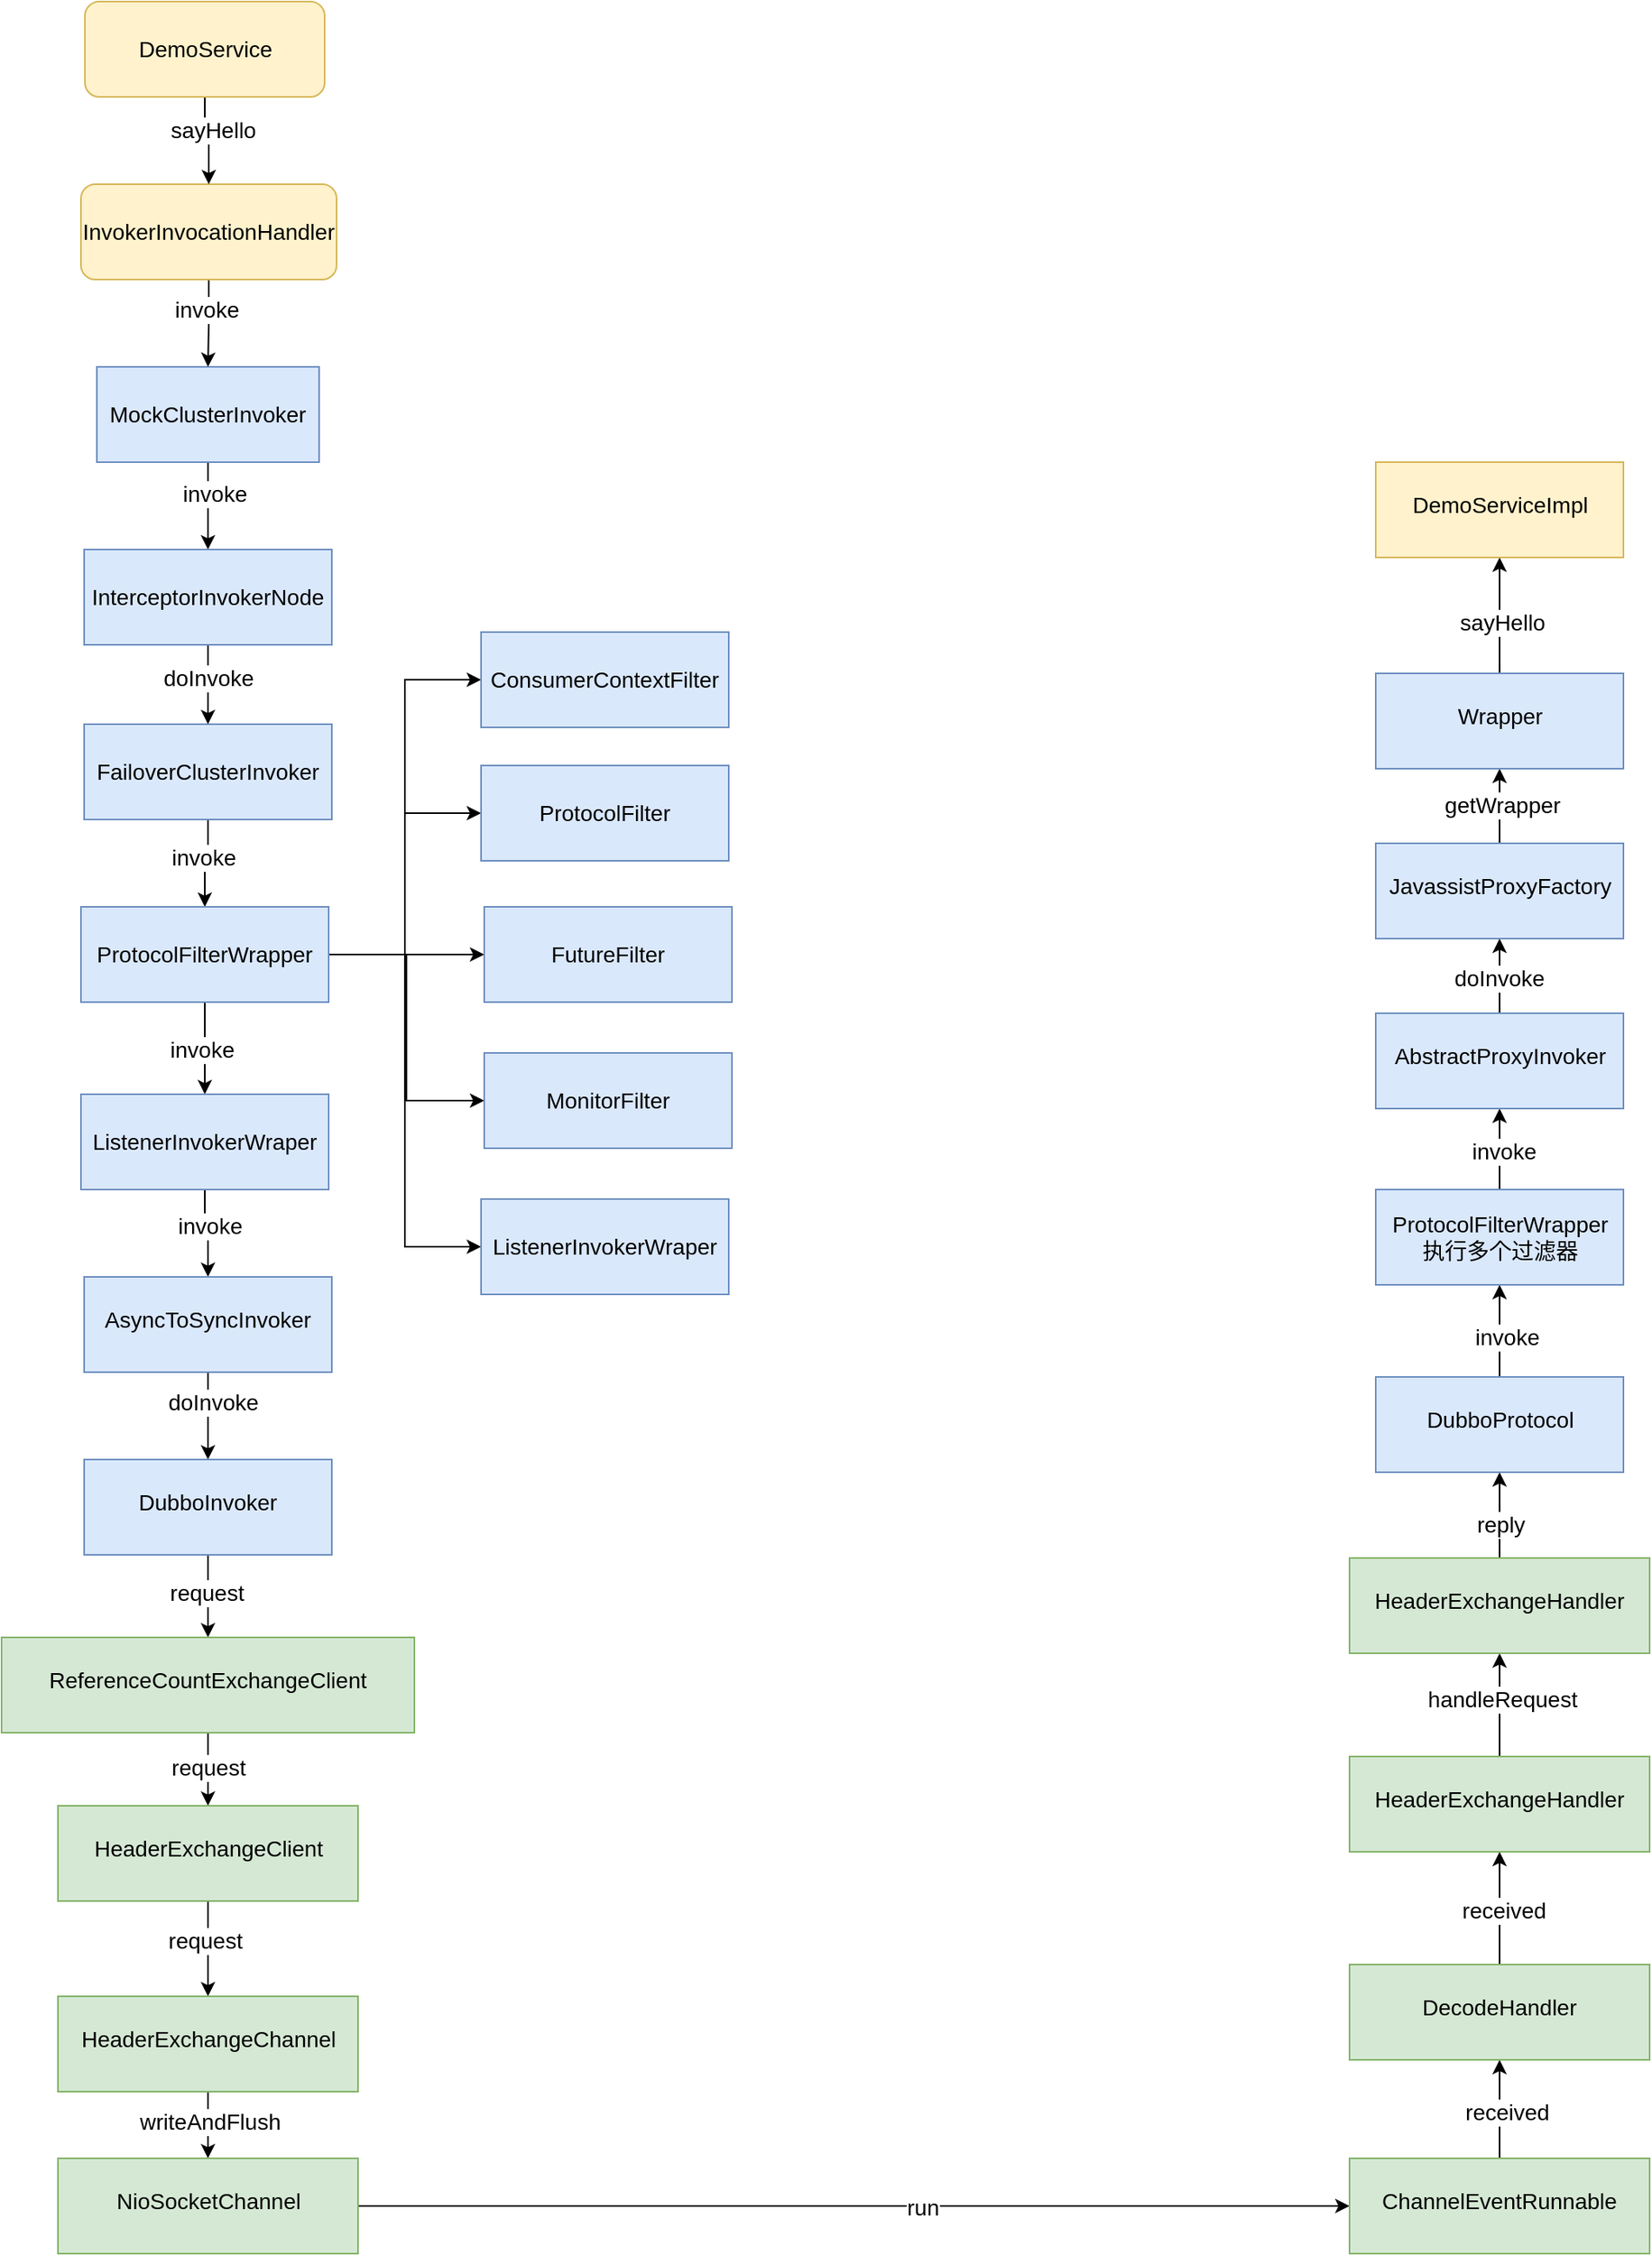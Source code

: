 <mxfile version="19.0.3" type="device"><diagram id="2gIdNk2SivB-Yq5Jhz2y" name="Dubbo服务调用过程"><mxGraphModel dx="1506" dy="2272" grid="0" gridSize="10" guides="1" tooltips="1" connect="1" arrows="1" fold="1" page="0" pageScale="1" pageWidth="827" pageHeight="1169" math="0" shadow="0"><root><mxCell id="0"/><mxCell id="1" parent="0"/><mxCell id="PYYbULy86vjSGj5ckC7J-24" value="" style="edgeStyle=orthogonalEdgeStyle;rounded=0;orthogonalLoop=1;jettySize=auto;html=1;fontSize=14;" parent="1" source="mf_UOGD5NPfMbZQ_kTZz-1" target="PYYbULy86vjSGj5ckC7J-23" edge="1"><mxGeometry relative="1" as="geometry"/></mxCell><mxCell id="PYYbULy86vjSGj5ckC7J-25" value="invoke" style="edgeLabel;html=1;align=center;verticalAlign=middle;resizable=0;points=[];fontSize=14;" parent="PYYbULy86vjSGj5ckC7J-24" vertex="1" connectable="0"><mxGeometry x="-0.27" y="4" relative="1" as="geometry"><mxPoint as="offset"/></mxGeometry></mxCell><mxCell id="mf_UOGD5NPfMbZQ_kTZz-1" value="MockClusterInvoker" style="rounded=0;whiteSpace=wrap;html=1;fillColor=#dae8fc;strokeColor=#6c8ebf;fontSize=14;" parent="1" vertex="1"><mxGeometry x="55" y="-1314" width="140" height="60" as="geometry"/></mxCell><mxCell id="PYYbULy86vjSGj5ckC7J-6" value="" style="edgeStyle=orthogonalEdgeStyle;rounded=0;orthogonalLoop=1;jettySize=auto;html=1;" parent="1" source="PYYbULy86vjSGj5ckC7J-1" target="PYYbULy86vjSGj5ckC7J-2" edge="1"><mxGeometry relative="1" as="geometry"/></mxCell><mxCell id="PYYbULy86vjSGj5ckC7J-28" value="invoke" style="edgeLabel;html=1;align=center;verticalAlign=middle;resizable=0;points=[];fontSize=14;" parent="PYYbULy86vjSGj5ckC7J-6" vertex="1" connectable="0"><mxGeometry x="-0.184" y="-3" relative="1" as="geometry"><mxPoint as="offset"/></mxGeometry></mxCell><mxCell id="PYYbULy86vjSGj5ckC7J-1" value="&lt;div class=&quot;lake-content&quot;&gt;&lt;span class=&quot;ne-text&quot;&gt;FailoverClusterInvoker&lt;/span&gt;&lt;/div&gt;" style="rounded=0;whiteSpace=wrap;html=1;fillColor=#dae8fc;strokeColor=#6c8ebf;fontSize=14;" parent="1" vertex="1"><mxGeometry x="47" y="-1089" width="156" height="60" as="geometry"/></mxCell><mxCell id="PYYbULy86vjSGj5ckC7J-7" value="" style="edgeStyle=orthogonalEdgeStyle;rounded=0;orthogonalLoop=1;jettySize=auto;html=1;" parent="1" source="PYYbULy86vjSGj5ckC7J-2" target="PYYbULy86vjSGj5ckC7J-3" edge="1"><mxGeometry relative="1" as="geometry"/></mxCell><mxCell id="PYYbULy86vjSGj5ckC7J-29" value="invoke" style="edgeLabel;html=1;align=center;verticalAlign=middle;resizable=0;points=[];fontSize=14;" parent="PYYbULy86vjSGj5ckC7J-7" vertex="1" connectable="0"><mxGeometry x="0.038" y="-2" relative="1" as="geometry"><mxPoint as="offset"/></mxGeometry></mxCell><mxCell id="PYYbULy86vjSGj5ckC7J-16" style="edgeStyle=orthogonalEdgeStyle;rounded=0;orthogonalLoop=1;jettySize=auto;html=1;entryX=0;entryY=0.5;entryDx=0;entryDy=0;" parent="1" source="PYYbULy86vjSGj5ckC7J-2" target="PYYbULy86vjSGj5ckC7J-11" edge="1"><mxGeometry relative="1" as="geometry"/></mxCell><mxCell id="PYYbULy86vjSGj5ckC7J-18" style="edgeStyle=orthogonalEdgeStyle;rounded=0;orthogonalLoop=1;jettySize=auto;html=1;entryX=0;entryY=0.5;entryDx=0;entryDy=0;" parent="1" source="PYYbULy86vjSGj5ckC7J-2" target="PYYbULy86vjSGj5ckC7J-13" edge="1"><mxGeometry relative="1" as="geometry"/></mxCell><mxCell id="PYYbULy86vjSGj5ckC7J-20" style="edgeStyle=orthogonalEdgeStyle;rounded=0;orthogonalLoop=1;jettySize=auto;html=1;entryX=0;entryY=0.5;entryDx=0;entryDy=0;" parent="1" source="PYYbULy86vjSGj5ckC7J-2" target="PYYbULy86vjSGj5ckC7J-15" edge="1"><mxGeometry relative="1" as="geometry"/></mxCell><mxCell id="PYYbULy86vjSGj5ckC7J-32" style="edgeStyle=orthogonalEdgeStyle;rounded=0;orthogonalLoop=1;jettySize=auto;html=1;entryX=0;entryY=0.5;entryDx=0;entryDy=0;fontSize=14;" parent="1" source="PYYbULy86vjSGj5ckC7J-2" target="PYYbULy86vjSGj5ckC7J-12" edge="1"><mxGeometry relative="1" as="geometry"/></mxCell><mxCell id="PYYbULy86vjSGj5ckC7J-45" style="edgeStyle=orthogonalEdgeStyle;rounded=0;orthogonalLoop=1;jettySize=auto;html=1;entryX=0;entryY=0.5;entryDx=0;entryDy=0;fontSize=14;" parent="1" source="PYYbULy86vjSGj5ckC7J-2" target="PYYbULy86vjSGj5ckC7J-14" edge="1"><mxGeometry relative="1" as="geometry"/></mxCell><mxCell id="PYYbULy86vjSGj5ckC7J-2" value="&lt;div class=&quot;lake-content&quot;&gt;&lt;div class=&quot;lake-content&quot;&gt;&lt;span class=&quot;ne-text&quot;&gt;ProtocolFilterWrapper&lt;/span&gt;&lt;/div&gt;&lt;/div&gt;" style="rounded=0;whiteSpace=wrap;html=1;fillColor=#dae8fc;strokeColor=#6c8ebf;fontSize=14;" parent="1" vertex="1"><mxGeometry x="45" y="-974" width="156" height="60" as="geometry"/></mxCell><mxCell id="PYYbULy86vjSGj5ckC7J-8" value="" style="edgeStyle=orthogonalEdgeStyle;rounded=0;orthogonalLoop=1;jettySize=auto;html=1;" parent="1" source="PYYbULy86vjSGj5ckC7J-3" target="PYYbULy86vjSGj5ckC7J-4" edge="1"><mxGeometry relative="1" as="geometry"/></mxCell><mxCell id="PYYbULy86vjSGj5ckC7J-30" value="invoke" style="edgeLabel;html=1;align=center;verticalAlign=middle;resizable=0;points=[];fontSize=14;" parent="PYYbULy86vjSGj5ckC7J-8" vertex="1" connectable="0"><mxGeometry x="-0.214" y="3" relative="1" as="geometry"><mxPoint as="offset"/></mxGeometry></mxCell><mxCell id="PYYbULy86vjSGj5ckC7J-3" value="&lt;div class=&quot;lake-content&quot;&gt;&lt;div class=&quot;lake-content&quot;&gt;&lt;div class=&quot;lake-content&quot;&gt;&lt;span class=&quot;ne-text&quot;&gt;ListenerInvokerWraper&lt;/span&gt;&lt;/div&gt;&lt;/div&gt;&lt;/div&gt;" style="rounded=0;whiteSpace=wrap;html=1;fillColor=#dae8fc;strokeColor=#6c8ebf;fontSize=14;" parent="1" vertex="1"><mxGeometry x="45" y="-856" width="156" height="60" as="geometry"/></mxCell><mxCell id="PYYbULy86vjSGj5ckC7J-9" value="" style="edgeStyle=orthogonalEdgeStyle;rounded=0;orthogonalLoop=1;jettySize=auto;html=1;" parent="1" source="PYYbULy86vjSGj5ckC7J-4" target="PYYbULy86vjSGj5ckC7J-5" edge="1"><mxGeometry relative="1" as="geometry"/></mxCell><mxCell id="PYYbULy86vjSGj5ckC7J-31" value="doInvoke" style="edgeLabel;html=1;align=center;verticalAlign=middle;resizable=0;points=[];fontSize=14;" parent="PYYbULy86vjSGj5ckC7J-9" vertex="1" connectable="0"><mxGeometry x="-0.333" y="3" relative="1" as="geometry"><mxPoint as="offset"/></mxGeometry></mxCell><mxCell id="PYYbULy86vjSGj5ckC7J-4" value="&lt;div class=&quot;lake-content&quot;&gt;&lt;div class=&quot;lake-content&quot;&gt;&lt;div class=&quot;lake-content&quot;&gt;&lt;div class=&quot;lake-content&quot;&gt;&lt;p style=&quot;margin: 0; padding: 0; min-height: 24px&quot; class=&quot;ne-p&quot; id=&quot;uabf8219c&quot;&gt;&lt;span class=&quot;ne-text&quot;&gt;AsyncToSyncInvoker&lt;/span&gt;&lt;/p&gt;&lt;/div&gt;&lt;/div&gt;&lt;/div&gt;&lt;/div&gt;" style="rounded=0;whiteSpace=wrap;html=1;fillColor=#dae8fc;strokeColor=#6c8ebf;fontSize=14;" parent="1" vertex="1"><mxGeometry x="47" y="-741" width="156" height="60" as="geometry"/></mxCell><mxCell id="PYYbULy86vjSGj5ckC7J-34" value="" style="edgeStyle=orthogonalEdgeStyle;rounded=0;orthogonalLoop=1;jettySize=auto;html=1;fontSize=14;" parent="1" source="PYYbULy86vjSGj5ckC7J-5" target="PYYbULy86vjSGj5ckC7J-33" edge="1"><mxGeometry relative="1" as="geometry"/></mxCell><mxCell id="PYYbULy86vjSGj5ckC7J-35" value="request" style="edgeLabel;html=1;align=center;verticalAlign=middle;resizable=0;points=[];fontSize=14;" parent="PYYbULy86vjSGj5ckC7J-34" vertex="1" connectable="0"><mxGeometry x="-0.091" y="-1" relative="1" as="geometry"><mxPoint as="offset"/></mxGeometry></mxCell><mxCell id="PYYbULy86vjSGj5ckC7J-5" value="&lt;div class=&quot;lake-content&quot;&gt;&lt;div class=&quot;lake-content&quot;&gt;&lt;div class=&quot;lake-content&quot;&gt;&lt;div class=&quot;lake-content&quot;&gt;&lt;div class=&quot;lake-content&quot;&gt;&lt;p style=&quot;margin: 0; padding: 0; min-height: 24px&quot; class=&quot;ne-p&quot; id=&quot;u969ac8f4&quot;&gt;&lt;span class=&quot;ne-text&quot;&gt;DubboInvoker&lt;/span&gt;&lt;/p&gt;&lt;/div&gt;&lt;/div&gt;&lt;/div&gt;&lt;/div&gt;&lt;/div&gt;" style="rounded=0;whiteSpace=wrap;html=1;fillColor=#dae8fc;strokeColor=#6c8ebf;fontSize=14;" parent="1" vertex="1"><mxGeometry x="47" y="-626" width="156" height="60" as="geometry"/></mxCell><mxCell id="PYYbULy86vjSGj5ckC7J-11" value="&lt;div class=&quot;lake-content&quot;&gt;&lt;div class=&quot;lake-content&quot;&gt;&lt;div class=&quot;lake-content&quot;&gt;&lt;span class=&quot;ne-text&quot;&gt;ConsumerContextFilter&lt;/span&gt;&lt;/div&gt;&lt;/div&gt;&lt;/div&gt;" style="rounded=0;whiteSpace=wrap;html=1;fillColor=#dae8fc;strokeColor=#6c8ebf;fontSize=14;" parent="1" vertex="1"><mxGeometry x="297" y="-1147" width="156" height="60" as="geometry"/></mxCell><mxCell id="PYYbULy86vjSGj5ckC7J-12" value="&lt;div class=&quot;lake-content&quot;&gt;&lt;div class=&quot;lake-content&quot;&gt;&lt;div class=&quot;lake-content&quot;&gt;&lt;div class=&quot;lake-content&quot;&gt;&lt;span class=&quot;ne-text&quot;&gt;ProtocolFilter&lt;/span&gt;&lt;/div&gt;&lt;/div&gt;&lt;/div&gt;&lt;/div&gt;" style="rounded=0;whiteSpace=wrap;html=1;fillColor=#dae8fc;strokeColor=#6c8ebf;fontSize=14;" parent="1" vertex="1"><mxGeometry x="297" y="-1063" width="156" height="60" as="geometry"/></mxCell><mxCell id="PYYbULy86vjSGj5ckC7J-13" value="&lt;div class=&quot;lake-content&quot;&gt;&lt;div class=&quot;lake-content&quot;&gt;&lt;div class=&quot;lake-content&quot;&gt;&lt;div class=&quot;lake-content&quot;&gt;&lt;span class=&quot;ne-text&quot;&gt;FutureFilter&lt;/span&gt;&lt;/div&gt;&lt;/div&gt;&lt;/div&gt;&lt;/div&gt;" style="rounded=0;whiteSpace=wrap;html=1;fillColor=#dae8fc;strokeColor=#6c8ebf;fontSize=14;" parent="1" vertex="1"><mxGeometry x="299" y="-974" width="156" height="60" as="geometry"/></mxCell><mxCell id="PYYbULy86vjSGj5ckC7J-14" value="&lt;div class=&quot;lake-content&quot;&gt;&lt;div class=&quot;lake-content&quot;&gt;&lt;div class=&quot;lake-content&quot;&gt;&lt;div class=&quot;lake-content&quot;&gt;&lt;span class=&quot;ne-text&quot;&gt;MonitorFilter&lt;/span&gt;&lt;/div&gt;&lt;/div&gt;&lt;/div&gt;&lt;/div&gt;" style="rounded=0;whiteSpace=wrap;html=1;fillColor=#dae8fc;strokeColor=#6c8ebf;fontSize=14;" parent="1" vertex="1"><mxGeometry x="299" y="-882" width="156" height="60" as="geometry"/></mxCell><mxCell id="PYYbULy86vjSGj5ckC7J-15" value="&lt;div class=&quot;lake-content&quot;&gt;&lt;div class=&quot;lake-content&quot;&gt;&lt;div class=&quot;lake-content&quot;&gt;&lt;div class=&quot;lake-content&quot;&gt;&lt;span class=&quot;ne-text&quot;&gt;ListenerInvokerWraper&lt;/span&gt;&lt;/div&gt;&lt;/div&gt;&lt;/div&gt;&lt;/div&gt;" style="rounded=0;whiteSpace=wrap;html=1;fillColor=#dae8fc;strokeColor=#6c8ebf;fontSize=14;" parent="1" vertex="1"><mxGeometry x="297" y="-790" width="156" height="60" as="geometry"/></mxCell><mxCell id="PYYbULy86vjSGj5ckC7J-26" value="" style="edgeStyle=orthogonalEdgeStyle;rounded=0;orthogonalLoop=1;jettySize=auto;html=1;fontSize=14;" parent="1" source="PYYbULy86vjSGj5ckC7J-23" target="PYYbULy86vjSGj5ckC7J-1" edge="1"><mxGeometry relative="1" as="geometry"/></mxCell><mxCell id="PYYbULy86vjSGj5ckC7J-27" value="doInvoke" style="edgeLabel;html=1;align=center;verticalAlign=middle;resizable=0;points=[];fontSize=14;" parent="PYYbULy86vjSGj5ckC7J-26" vertex="1" connectable="0"><mxGeometry x="-0.173" relative="1" as="geometry"><mxPoint as="offset"/></mxGeometry></mxCell><mxCell id="PYYbULy86vjSGj5ckC7J-23" value="&lt;div class=&quot;lake-content&quot;&gt;InterceptorInvokerNode&lt;/div&gt;" style="rounded=0;whiteSpace=wrap;html=1;fillColor=#dae8fc;strokeColor=#6c8ebf;fontSize=14;" parent="1" vertex="1"><mxGeometry x="47" y="-1199" width="156" height="60" as="geometry"/></mxCell><mxCell id="PYYbULy86vjSGj5ckC7J-37" value="" style="edgeStyle=orthogonalEdgeStyle;rounded=0;orthogonalLoop=1;jettySize=auto;html=1;fontSize=14;" parent="1" source="PYYbULy86vjSGj5ckC7J-33" target="PYYbULy86vjSGj5ckC7J-36" edge="1"><mxGeometry relative="1" as="geometry"/></mxCell><mxCell id="PYYbULy86vjSGj5ckC7J-38" value="request" style="edgeLabel;html=1;align=center;verticalAlign=middle;resizable=0;points=[];fontSize=14;" parent="PYYbULy86vjSGj5ckC7J-37" vertex="1" connectable="0"><mxGeometry x="-0.043" relative="1" as="geometry"><mxPoint as="offset"/></mxGeometry></mxCell><mxCell id="PYYbULy86vjSGj5ckC7J-33" value="&lt;div class=&quot;lake-content&quot;&gt;&lt;div class=&quot;lake-content&quot;&gt;&lt;div class=&quot;lake-content&quot;&gt;&lt;div class=&quot;lake-content&quot;&gt;&lt;div class=&quot;lake-content&quot;&gt;&lt;p style=&quot;margin: 0; padding: 0; min-height: 24px&quot; class=&quot;ne-p&quot; id=&quot;u969ac8f4&quot;&gt;&lt;span class=&quot;ne-text&quot;&gt;ReferenceCountExchangeClient&lt;/span&gt;&lt;/p&gt;&lt;/div&gt;&lt;/div&gt;&lt;/div&gt;&lt;/div&gt;&lt;/div&gt;" style="rounded=0;whiteSpace=wrap;html=1;fillColor=#d5e8d4;strokeColor=#82b366;fontSize=14;" parent="1" vertex="1"><mxGeometry x="-5" y="-514" width="260" height="60" as="geometry"/></mxCell><mxCell id="PYYbULy86vjSGj5ckC7J-40" value="" style="edgeStyle=orthogonalEdgeStyle;rounded=0;orthogonalLoop=1;jettySize=auto;html=1;fontSize=14;" parent="1" source="PYYbULy86vjSGj5ckC7J-36" target="PYYbULy86vjSGj5ckC7J-39" edge="1"><mxGeometry relative="1" as="geometry"/></mxCell><mxCell id="PYYbULy86vjSGj5ckC7J-41" value="request" style="edgeLabel;html=1;align=center;verticalAlign=middle;resizable=0;points=[];fontSize=14;" parent="PYYbULy86vjSGj5ckC7J-40" vertex="1" connectable="0"><mxGeometry x="-0.167" y="-2" relative="1" as="geometry"><mxPoint as="offset"/></mxGeometry></mxCell><mxCell id="PYYbULy86vjSGj5ckC7J-36" value="&lt;div class=&quot;lake-content&quot;&gt;&lt;div class=&quot;lake-content&quot;&gt;&lt;div class=&quot;lake-content&quot;&gt;&lt;div class=&quot;lake-content&quot;&gt;&lt;div class=&quot;lake-content&quot;&gt;&lt;p style=&quot;margin: 0; padding: 0; min-height: 24px&quot; class=&quot;ne-p&quot; id=&quot;u969ac8f4&quot;&gt;&lt;span class=&quot;ne-text&quot;&gt;HeaderExchangeClient&lt;/span&gt;&lt;/p&gt;&lt;/div&gt;&lt;/div&gt;&lt;/div&gt;&lt;/div&gt;&lt;/div&gt;" style="rounded=0;whiteSpace=wrap;html=1;fillColor=#d5e8d4;strokeColor=#82b366;fontSize=14;" parent="1" vertex="1"><mxGeometry x="30.5" y="-408" width="189" height="60" as="geometry"/></mxCell><mxCell id="PYYbULy86vjSGj5ckC7J-43" value="" style="edgeStyle=orthogonalEdgeStyle;rounded=0;orthogonalLoop=1;jettySize=auto;html=1;fontSize=14;" parent="1" source="PYYbULy86vjSGj5ckC7J-39" target="PYYbULy86vjSGj5ckC7J-42" edge="1"><mxGeometry relative="1" as="geometry"/></mxCell><mxCell id="PYYbULy86vjSGj5ckC7J-44" value="writeAndFlush" style="edgeLabel;html=1;align=center;verticalAlign=middle;resizable=0;points=[];fontSize=14;" parent="PYYbULy86vjSGj5ckC7J-43" vertex="1" connectable="0"><mxGeometry x="-0.095" y="1" relative="1" as="geometry"><mxPoint as="offset"/></mxGeometry></mxCell><mxCell id="PYYbULy86vjSGj5ckC7J-39" value="&lt;div class=&quot;lake-content&quot;&gt;&lt;div class=&quot;lake-content&quot;&gt;&lt;div class=&quot;lake-content&quot;&gt;&lt;div class=&quot;lake-content&quot;&gt;&lt;div class=&quot;lake-content&quot;&gt;&lt;p style=&quot;margin: 0; padding: 0; min-height: 24px&quot; class=&quot;ne-p&quot; id=&quot;u969ac8f4&quot;&gt;&lt;span class=&quot;ne-text&quot;&gt;HeaderExchangeChannel&lt;/span&gt;&lt;/p&gt;&lt;/div&gt;&lt;/div&gt;&lt;/div&gt;&lt;/div&gt;&lt;/div&gt;" style="rounded=0;whiteSpace=wrap;html=1;fillColor=#d5e8d4;strokeColor=#82b366;fontSize=14;" parent="1" vertex="1"><mxGeometry x="30.5" y="-288" width="189" height="60" as="geometry"/></mxCell><mxCell id="RBDRGqe188hTsNnLKoi5-2" style="edgeStyle=orthogonalEdgeStyle;rounded=0;orthogonalLoop=1;jettySize=auto;html=1;" parent="1" source="PYYbULy86vjSGj5ckC7J-42" target="RBDRGqe188hTsNnLKoi5-1" edge="1"><mxGeometry relative="1" as="geometry"/></mxCell><mxCell id="RBDRGqe188hTsNnLKoi5-4" value="run" style="edgeLabel;html=1;align=center;verticalAlign=middle;resizable=0;points=[];fontSize=14;" parent="RBDRGqe188hTsNnLKoi5-2" vertex="1" connectable="0"><mxGeometry x="0.137" y="-1" relative="1" as="geometry"><mxPoint as="offset"/></mxGeometry></mxCell><mxCell id="PYYbULy86vjSGj5ckC7J-42" value="&lt;div class=&quot;lake-content&quot;&gt;&lt;div class=&quot;lake-content&quot;&gt;&lt;div class=&quot;lake-content&quot;&gt;&lt;div class=&quot;lake-content&quot;&gt;&lt;div class=&quot;lake-content&quot;&gt;&lt;p style=&quot;margin: 0; padding: 0; min-height: 24px&quot; class=&quot;ne-p&quot; id=&quot;u969ac8f4&quot;&gt;&lt;span class=&quot;ne-text&quot;&gt;NioSocketChannel&lt;/span&gt;&lt;/p&gt;&lt;/div&gt;&lt;/div&gt;&lt;/div&gt;&lt;/div&gt;&lt;/div&gt;" style="rounded=0;whiteSpace=wrap;html=1;fillColor=#d5e8d4;strokeColor=#82b366;fontSize=14;" parent="1" vertex="1"><mxGeometry x="30.5" y="-186" width="189" height="60" as="geometry"/></mxCell><mxCell id="RBDRGqe188hTsNnLKoi5-6" value="" style="edgeStyle=orthogonalEdgeStyle;rounded=0;orthogonalLoop=1;jettySize=auto;html=1;fontSize=14;" parent="1" source="RBDRGqe188hTsNnLKoi5-1" target="RBDRGqe188hTsNnLKoi5-5" edge="1"><mxGeometry relative="1" as="geometry"/></mxCell><mxCell id="RBDRGqe188hTsNnLKoi5-7" value="received" style="edgeLabel;html=1;align=center;verticalAlign=middle;resizable=0;points=[];fontSize=14;" parent="RBDRGqe188hTsNnLKoi5-6" vertex="1" connectable="0"><mxGeometry x="-0.059" y="-3" relative="1" as="geometry"><mxPoint x="1" as="offset"/></mxGeometry></mxCell><mxCell id="RBDRGqe188hTsNnLKoi5-1" value="&lt;div class=&quot;lake-content&quot;&gt;&lt;div class=&quot;lake-content&quot;&gt;&lt;div class=&quot;lake-content&quot;&gt;&lt;div class=&quot;lake-content&quot;&gt;&lt;div class=&quot;lake-content&quot;&gt;&lt;p style=&quot;margin: 0; padding: 0; min-height: 24px&quot; class=&quot;ne-p&quot; id=&quot;u969ac8f4&quot;&gt;&lt;span class=&quot;ne-text&quot;&gt;ChannelEventRunnable&lt;/span&gt;&lt;/p&gt;&lt;/div&gt;&lt;/div&gt;&lt;/div&gt;&lt;/div&gt;&lt;/div&gt;" style="rounded=0;whiteSpace=wrap;html=1;fillColor=#d5e8d4;strokeColor=#82b366;fontSize=14;" parent="1" vertex="1"><mxGeometry x="844" y="-186" width="189" height="60" as="geometry"/></mxCell><mxCell id="RBDRGqe188hTsNnLKoi5-9" value="" style="edgeStyle=orthogonalEdgeStyle;rounded=0;orthogonalLoop=1;jettySize=auto;html=1;fontSize=14;" parent="1" source="RBDRGqe188hTsNnLKoi5-5" target="RBDRGqe188hTsNnLKoi5-8" edge="1"><mxGeometry relative="1" as="geometry"/></mxCell><mxCell id="RBDRGqe188hTsNnLKoi5-10" value="received" style="edgeLabel;html=1;align=center;verticalAlign=middle;resizable=0;points=[];fontSize=14;" parent="RBDRGqe188hTsNnLKoi5-9" vertex="1" connectable="0"><mxGeometry x="-0.042" y="-1" relative="1" as="geometry"><mxPoint x="1" as="offset"/></mxGeometry></mxCell><mxCell id="RBDRGqe188hTsNnLKoi5-5" value="&lt;div class=&quot;lake-content&quot;&gt;&lt;div class=&quot;lake-content&quot;&gt;&lt;div class=&quot;lake-content&quot;&gt;&lt;div class=&quot;lake-content&quot;&gt;&lt;div class=&quot;lake-content&quot;&gt;&lt;p style=&quot;margin: 0; padding: 0; min-height: 24px&quot; class=&quot;ne-p&quot; id=&quot;u969ac8f4&quot;&gt;&lt;span class=&quot;ne-text&quot;&gt;DecodeHandler&lt;/span&gt;&lt;/p&gt;&lt;/div&gt;&lt;/div&gt;&lt;/div&gt;&lt;/div&gt;&lt;/div&gt;" style="rounded=0;whiteSpace=wrap;html=1;fillColor=#d5e8d4;strokeColor=#82b366;fontSize=14;" parent="1" vertex="1"><mxGeometry x="844" y="-308" width="189" height="60" as="geometry"/></mxCell><mxCell id="RBDRGqe188hTsNnLKoi5-12" value="" style="edgeStyle=orthogonalEdgeStyle;rounded=0;orthogonalLoop=1;jettySize=auto;html=1;fontSize=14;" parent="1" source="RBDRGqe188hTsNnLKoi5-8" target="RBDRGqe188hTsNnLKoi5-11" edge="1"><mxGeometry relative="1" as="geometry"/></mxCell><mxCell id="RBDRGqe188hTsNnLKoi5-13" value="handleRequest" style="edgeLabel;html=1;align=center;verticalAlign=middle;resizable=0;points=[];fontSize=14;" parent="RBDRGqe188hTsNnLKoi5-12" vertex="1" connectable="0"><mxGeometry x="0.101" relative="1" as="geometry"><mxPoint x="1" as="offset"/></mxGeometry></mxCell><mxCell id="RBDRGqe188hTsNnLKoi5-8" value="&lt;div class=&quot;lake-content&quot;&gt;&lt;div class=&quot;lake-content&quot;&gt;&lt;div class=&quot;lake-content&quot;&gt;&lt;div class=&quot;lake-content&quot;&gt;&lt;div class=&quot;lake-content&quot;&gt;&lt;p style=&quot;margin: 0; padding: 0; min-height: 24px&quot; class=&quot;ne-p&quot; id=&quot;u969ac8f4&quot;&gt;&lt;span class=&quot;ne-text&quot;&gt;HeaderExchangeHandler&lt;/span&gt;&lt;/p&gt;&lt;/div&gt;&lt;/div&gt;&lt;/div&gt;&lt;/div&gt;&lt;/div&gt;" style="rounded=0;whiteSpace=wrap;html=1;fillColor=#d5e8d4;strokeColor=#82b366;fontSize=14;" parent="1" vertex="1"><mxGeometry x="844" y="-439" width="189" height="60" as="geometry"/></mxCell><mxCell id="RBDRGqe188hTsNnLKoi5-15" value="" style="edgeStyle=orthogonalEdgeStyle;rounded=0;orthogonalLoop=1;jettySize=auto;html=1;fontSize=14;" parent="1" source="RBDRGqe188hTsNnLKoi5-11" target="RBDRGqe188hTsNnLKoi5-14" edge="1"><mxGeometry relative="1" as="geometry"/></mxCell><mxCell id="RBDRGqe188hTsNnLKoi5-16" value="reply" style="edgeLabel;html=1;align=center;verticalAlign=middle;resizable=0;points=[];fontSize=14;" parent="RBDRGqe188hTsNnLKoi5-15" vertex="1" connectable="0"><mxGeometry x="-0.222" y="1" relative="1" as="geometry"><mxPoint x="1" as="offset"/></mxGeometry></mxCell><mxCell id="RBDRGqe188hTsNnLKoi5-11" value="&lt;div class=&quot;lake-content&quot;&gt;&lt;div class=&quot;lake-content&quot;&gt;&lt;div class=&quot;lake-content&quot;&gt;&lt;div class=&quot;lake-content&quot;&gt;&lt;div class=&quot;lake-content&quot;&gt;&lt;p style=&quot;margin: 0; padding: 0; min-height: 24px&quot; class=&quot;ne-p&quot; id=&quot;u969ac8f4&quot;&gt;&lt;span class=&quot;ne-text&quot;&gt;HeaderExchangeHandler&lt;/span&gt;&lt;/p&gt;&lt;/div&gt;&lt;/div&gt;&lt;/div&gt;&lt;/div&gt;&lt;/div&gt;" style="rounded=0;whiteSpace=wrap;html=1;fillColor=#d5e8d4;strokeColor=#82b366;fontSize=14;" parent="1" vertex="1"><mxGeometry x="844" y="-564" width="189" height="60" as="geometry"/></mxCell><mxCell id="RBDRGqe188hTsNnLKoi5-18" value="" style="edgeStyle=orthogonalEdgeStyle;rounded=0;orthogonalLoop=1;jettySize=auto;html=1;fontSize=14;" parent="1" source="RBDRGqe188hTsNnLKoi5-14" target="RBDRGqe188hTsNnLKoi5-17" edge="1"><mxGeometry relative="1" as="geometry"/></mxCell><mxCell id="RBDRGqe188hTsNnLKoi5-19" value="invoke" style="edgeLabel;html=1;align=center;verticalAlign=middle;resizable=0;points=[];fontSize=14;" parent="RBDRGqe188hTsNnLKoi5-18" vertex="1" connectable="0"><mxGeometry x="-0.138" y="-3" relative="1" as="geometry"><mxPoint x="1" as="offset"/></mxGeometry></mxCell><mxCell id="RBDRGqe188hTsNnLKoi5-14" value="&lt;div class=&quot;lake-content&quot;&gt;&lt;div class=&quot;lake-content&quot;&gt;&lt;div class=&quot;lake-content&quot;&gt;&lt;div class=&quot;lake-content&quot;&gt;&lt;div class=&quot;lake-content&quot;&gt;&lt;p style=&quot;margin: 0; padding: 0; min-height: 24px&quot; class=&quot;ne-p&quot; id=&quot;u969ac8f4&quot;&gt;&lt;span class=&quot;ne-text&quot;&gt;DubboProtocol&lt;/span&gt;&lt;/p&gt;&lt;/div&gt;&lt;/div&gt;&lt;/div&gt;&lt;/div&gt;&lt;/div&gt;" style="rounded=0;whiteSpace=wrap;html=1;fillColor=#dae8fc;strokeColor=#6c8ebf;fontSize=14;" parent="1" vertex="1"><mxGeometry x="860.5" y="-678" width="156" height="60" as="geometry"/></mxCell><mxCell id="RBDRGqe188hTsNnLKoi5-21" value="" style="edgeStyle=orthogonalEdgeStyle;rounded=0;orthogonalLoop=1;jettySize=auto;html=1;fontSize=14;" parent="1" source="RBDRGqe188hTsNnLKoi5-17" target="RBDRGqe188hTsNnLKoi5-20" edge="1"><mxGeometry relative="1" as="geometry"/></mxCell><mxCell id="RBDRGqe188hTsNnLKoi5-22" value="invoke" style="edgeLabel;html=1;align=center;verticalAlign=middle;resizable=0;points=[];fontSize=14;" parent="RBDRGqe188hTsNnLKoi5-21" vertex="1" connectable="0"><mxGeometry x="-0.059" y="-1" relative="1" as="geometry"><mxPoint x="1" as="offset"/></mxGeometry></mxCell><mxCell id="RBDRGqe188hTsNnLKoi5-17" value="&lt;div class=&quot;lake-content&quot;&gt;&lt;div class=&quot;lake-content&quot;&gt;&lt;div class=&quot;lake-content&quot;&gt;&lt;div class=&quot;lake-content&quot;&gt;&lt;div class=&quot;lake-content&quot;&gt;&lt;p style=&quot;margin: 0; padding: 0; min-height: 24px&quot; class=&quot;ne-p&quot; id=&quot;u969ac8f4&quot;&gt;&lt;span class=&quot;ne-text&quot;&gt;ProtocolFilterWrapper&lt;br&gt;执行多个过滤器&lt;/span&gt;&lt;/p&gt;&lt;/div&gt;&lt;/div&gt;&lt;/div&gt;&lt;/div&gt;&lt;/div&gt;" style="rounded=0;whiteSpace=wrap;html=1;fillColor=#dae8fc;strokeColor=#6c8ebf;fontSize=14;" parent="1" vertex="1"><mxGeometry x="860.5" y="-796" width="156" height="60" as="geometry"/></mxCell><mxCell id="RBDRGqe188hTsNnLKoi5-24" value="" style="edgeStyle=orthogonalEdgeStyle;rounded=0;orthogonalLoop=1;jettySize=auto;html=1;fontSize=14;" parent="1" source="RBDRGqe188hTsNnLKoi5-20" target="RBDRGqe188hTsNnLKoi5-23" edge="1"><mxGeometry relative="1" as="geometry"/></mxCell><mxCell id="RBDRGqe188hTsNnLKoi5-25" value="doInvoke" style="edgeLabel;html=1;align=center;verticalAlign=middle;resizable=0;points=[];fontSize=14;" parent="RBDRGqe188hTsNnLKoi5-24" vertex="1" connectable="0"><mxGeometry x="-0.064" y="2" relative="1" as="geometry"><mxPoint x="1" as="offset"/></mxGeometry></mxCell><mxCell id="RBDRGqe188hTsNnLKoi5-20" value="&lt;div class=&quot;lake-content&quot;&gt;&lt;div class=&quot;lake-content&quot;&gt;&lt;div class=&quot;lake-content&quot;&gt;&lt;div class=&quot;lake-content&quot;&gt;&lt;div class=&quot;lake-content&quot;&gt;&lt;p style=&quot;margin: 0; padding: 0; min-height: 24px&quot; class=&quot;ne-p&quot; id=&quot;u969ac8f4&quot;&gt;&lt;span class=&quot;ne-text&quot;&gt;AbstractProxyInvoker&lt;/span&gt;&lt;/p&gt;&lt;/div&gt;&lt;/div&gt;&lt;/div&gt;&lt;/div&gt;&lt;/div&gt;" style="rounded=0;whiteSpace=wrap;html=1;fillColor=#dae8fc;strokeColor=#6c8ebf;fontSize=14;" parent="1" vertex="1"><mxGeometry x="860.5" y="-907" width="156" height="60" as="geometry"/></mxCell><mxCell id="RBDRGqe188hTsNnLKoi5-27" value="" style="edgeStyle=orthogonalEdgeStyle;rounded=0;orthogonalLoop=1;jettySize=auto;html=1;fontSize=14;" parent="1" source="RBDRGqe188hTsNnLKoi5-23" target="RBDRGqe188hTsNnLKoi5-26" edge="1"><mxGeometry relative="1" as="geometry"/></mxCell><mxCell id="RBDRGqe188hTsNnLKoi5-28" value="getWrapper" style="edgeLabel;html=1;align=center;verticalAlign=middle;resizable=0;points=[];fontSize=14;" parent="RBDRGqe188hTsNnLKoi5-27" vertex="1" connectable="0"><mxGeometry x="0.021" relative="1" as="geometry"><mxPoint x="1" as="offset"/></mxGeometry></mxCell><mxCell id="RBDRGqe188hTsNnLKoi5-23" value="&lt;div class=&quot;lake-content&quot;&gt;&lt;div class=&quot;lake-content&quot;&gt;&lt;div class=&quot;lake-content&quot;&gt;&lt;div class=&quot;lake-content&quot;&gt;&lt;div class=&quot;lake-content&quot;&gt;&lt;p style=&quot;margin: 0; padding: 0; min-height: 24px&quot; class=&quot;ne-p&quot; id=&quot;u969ac8f4&quot;&gt;&lt;span class=&quot;ne-text&quot;&gt;JavassistProxyFactory&lt;/span&gt;&lt;/p&gt;&lt;/div&gt;&lt;/div&gt;&lt;/div&gt;&lt;/div&gt;&lt;/div&gt;" style="rounded=0;whiteSpace=wrap;html=1;fillColor=#dae8fc;strokeColor=#6c8ebf;fontSize=14;" parent="1" vertex="1"><mxGeometry x="860.5" y="-1014" width="156" height="60" as="geometry"/></mxCell><mxCell id="RBDRGqe188hTsNnLKoi5-30" value="" style="edgeStyle=orthogonalEdgeStyle;rounded=0;orthogonalLoop=1;jettySize=auto;html=1;fontSize=14;" parent="1" source="RBDRGqe188hTsNnLKoi5-26" target="RBDRGqe188hTsNnLKoi5-29" edge="1"><mxGeometry relative="1" as="geometry"/></mxCell><mxCell id="RBDRGqe188hTsNnLKoi5-31" value="sayHello" style="edgeLabel;html=1;align=center;verticalAlign=middle;resizable=0;points=[];fontSize=14;" parent="RBDRGqe188hTsNnLKoi5-30" vertex="1" connectable="0"><mxGeometry x="-0.123" relative="1" as="geometry"><mxPoint x="1" as="offset"/></mxGeometry></mxCell><mxCell id="RBDRGqe188hTsNnLKoi5-26" value="&lt;div class=&quot;lake-content&quot;&gt;&lt;div class=&quot;lake-content&quot;&gt;&lt;div class=&quot;lake-content&quot;&gt;&lt;div class=&quot;lake-content&quot;&gt;&lt;div class=&quot;lake-content&quot;&gt;&lt;p style=&quot;margin: 0; padding: 0; min-height: 24px&quot; class=&quot;ne-p&quot; id=&quot;u969ac8f4&quot;&gt;&lt;span class=&quot;ne-text&quot;&gt;Wrapper&lt;/span&gt;&lt;/p&gt;&lt;/div&gt;&lt;/div&gt;&lt;/div&gt;&lt;/div&gt;&lt;/div&gt;" style="rounded=0;whiteSpace=wrap;html=1;fillColor=#dae8fc;strokeColor=#6c8ebf;fontSize=14;" parent="1" vertex="1"><mxGeometry x="860.5" y="-1121" width="156" height="60" as="geometry"/></mxCell><mxCell id="RBDRGqe188hTsNnLKoi5-29" value="&lt;div class=&quot;lake-content&quot;&gt;&lt;div class=&quot;lake-content&quot;&gt;&lt;div class=&quot;lake-content&quot;&gt;&lt;div class=&quot;lake-content&quot;&gt;&lt;div class=&quot;lake-content&quot;&gt;&lt;p style=&quot;margin: 0; padding: 0; min-height: 24px&quot; class=&quot;ne-p&quot; id=&quot;u969ac8f4&quot;&gt;&lt;span class=&quot;ne-text&quot;&gt;DemoServiceImpl&lt;br&gt;&lt;/span&gt;&lt;/p&gt;&lt;/div&gt;&lt;/div&gt;&lt;/div&gt;&lt;/div&gt;&lt;/div&gt;" style="rounded=0;whiteSpace=wrap;html=1;fillColor=#fff2cc;strokeColor=#d6b656;fontSize=14;" parent="1" vertex="1"><mxGeometry x="860.5" y="-1254" width="156" height="60" as="geometry"/></mxCell><mxCell id="lZW-aTmtyg_UA9PDSkUW-2" value="" style="edgeStyle=orthogonalEdgeStyle;rounded=0;orthogonalLoop=1;jettySize=auto;html=1;" edge="1" parent="1" source="lZW-aTmtyg_UA9PDSkUW-1" target="mf_UOGD5NPfMbZQ_kTZz-1"><mxGeometry relative="1" as="geometry"/></mxCell><mxCell id="lZW-aTmtyg_UA9PDSkUW-6" value="invoke" style="edgeLabel;html=1;align=center;verticalAlign=middle;resizable=0;points=[];fontSize=14;" vertex="1" connectable="0" parent="lZW-aTmtyg_UA9PDSkUW-2"><mxGeometry x="-0.333" y="-2" relative="1" as="geometry"><mxPoint as="offset"/></mxGeometry></mxCell><mxCell id="lZW-aTmtyg_UA9PDSkUW-1" value="&lt;span style=&quot;background-color: initial;&quot;&gt;&lt;font style=&quot;font-size: 14px;&quot;&gt;InvokerInvocationHandler&lt;/font&gt;&lt;/span&gt;" style="rounded=1;whiteSpace=wrap;html=1;fillColor=#fff2cc;strokeColor=#d6b656;" vertex="1" parent="1"><mxGeometry x="45" y="-1429" width="161" height="60" as="geometry"/></mxCell><mxCell id="lZW-aTmtyg_UA9PDSkUW-4" value="" style="edgeStyle=orthogonalEdgeStyle;rounded=0;orthogonalLoop=1;jettySize=auto;html=1;" edge="1" parent="1" source="lZW-aTmtyg_UA9PDSkUW-3" target="lZW-aTmtyg_UA9PDSkUW-1"><mxGeometry relative="1" as="geometry"/></mxCell><mxCell id="lZW-aTmtyg_UA9PDSkUW-5" value="sayHello" style="edgeLabel;html=1;align=center;verticalAlign=middle;resizable=0;points=[];fontSize=14;" vertex="1" connectable="0" parent="lZW-aTmtyg_UA9PDSkUW-4"><mxGeometry x="-0.439" y="5" relative="1" as="geometry"><mxPoint y="5" as="offset"/></mxGeometry></mxCell><mxCell id="lZW-aTmtyg_UA9PDSkUW-3" value="&lt;font style=&quot;font-size: 14px;&quot;&gt;DemoService&lt;/font&gt;" style="rounded=1;whiteSpace=wrap;html=1;fillColor=#fff2cc;strokeColor=#d6b656;" vertex="1" parent="1"><mxGeometry x="47.5" y="-1544" width="151" height="60" as="geometry"/></mxCell></root></mxGraphModel></diagram></mxfile>